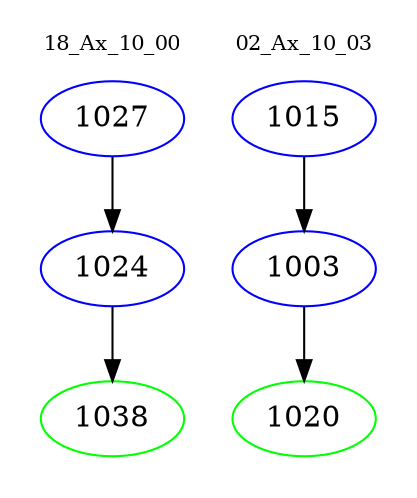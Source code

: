 digraph{
subgraph cluster_0 {
color = white
label = "18_Ax_10_00";
fontsize=10;
T0_1027 [label="1027", color="blue"]
T0_1027 -> T0_1024 [color="black"]
T0_1024 [label="1024", color="blue"]
T0_1024 -> T0_1038 [color="black"]
T0_1038 [label="1038", color="green"]
}
subgraph cluster_1 {
color = white
label = "02_Ax_10_03";
fontsize=10;
T1_1015 [label="1015", color="blue"]
T1_1015 -> T1_1003 [color="black"]
T1_1003 [label="1003", color="blue"]
T1_1003 -> T1_1020 [color="black"]
T1_1020 [label="1020", color="green"]
}
}
